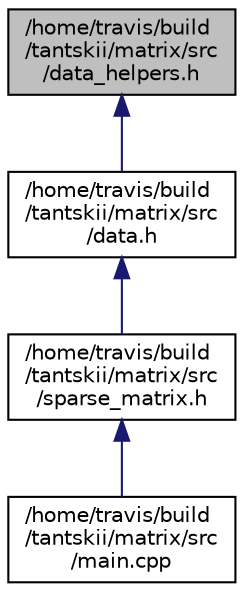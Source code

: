 digraph "/home/travis/build/tantskii/matrix/src/data_helpers.h"
{
  edge [fontname="Helvetica",fontsize="10",labelfontname="Helvetica",labelfontsize="10"];
  node [fontname="Helvetica",fontsize="10",shape=record];
  Node1 [label="/home/travis/build\l/tantskii/matrix/src\l/data_helpers.h",height=0.2,width=0.4,color="black", fillcolor="grey75", style="filled", fontcolor="black"];
  Node1 -> Node2 [dir="back",color="midnightblue",fontsize="10",style="solid",fontname="Helvetica"];
  Node2 [label="/home/travis/build\l/tantskii/matrix/src\l/data.h",height=0.2,width=0.4,color="black", fillcolor="white", style="filled",URL="$data_8h.html",tooltip="Заголовочный файл с описанием и реализацией класса, осуществляющего хранение данных разреженной матри..."];
  Node2 -> Node3 [dir="back",color="midnightblue",fontsize="10",style="solid",fontname="Helvetica"];
  Node3 [label="/home/travis/build\l/tantskii/matrix/src\l/sparse_matrix.h",height=0.2,width=0.4,color="black", fillcolor="white", style="filled",URL="$sparse__matrix_8h.html",tooltip="Заголовочный класс, содержащий определение и реализацию класса бесконечной разреженной матрицы ..."];
  Node3 -> Node4 [dir="back",color="midnightblue",fontsize="10",style="solid",fontname="Helvetica"];
  Node4 [label="/home/travis/build\l/tantskii/matrix/src\l/main.cpp",height=0.2,width=0.4,color="black", fillcolor="white", style="filled",URL="$main_8cpp.html"];
}
